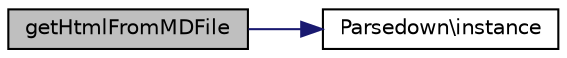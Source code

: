 digraph "getHtmlFromMDFile"
{
  edge [fontname="Helvetica",fontsize="10",labelfontname="Helvetica",labelfontsize="10"];
  node [fontname="Helvetica",fontsize="10",shape=record];
  rankdir="LR";
  Node1 [label="getHtmlFromMDFile",height=0.2,width=0.4,color="black", fillcolor="grey75", style="filled", fontcolor="black"];
  Node1 -> Node2 [color="midnightblue",fontsize="10",style="solid",fontname="Helvetica"];
  Node2 [label="Parsedown\\instance",height=0.2,width=0.4,color="black", fillcolor="white", style="filled",URL="$class_parsedown.html#a7cd7e1b11ceb7ee569f3b65ae5c9990d"];
}
